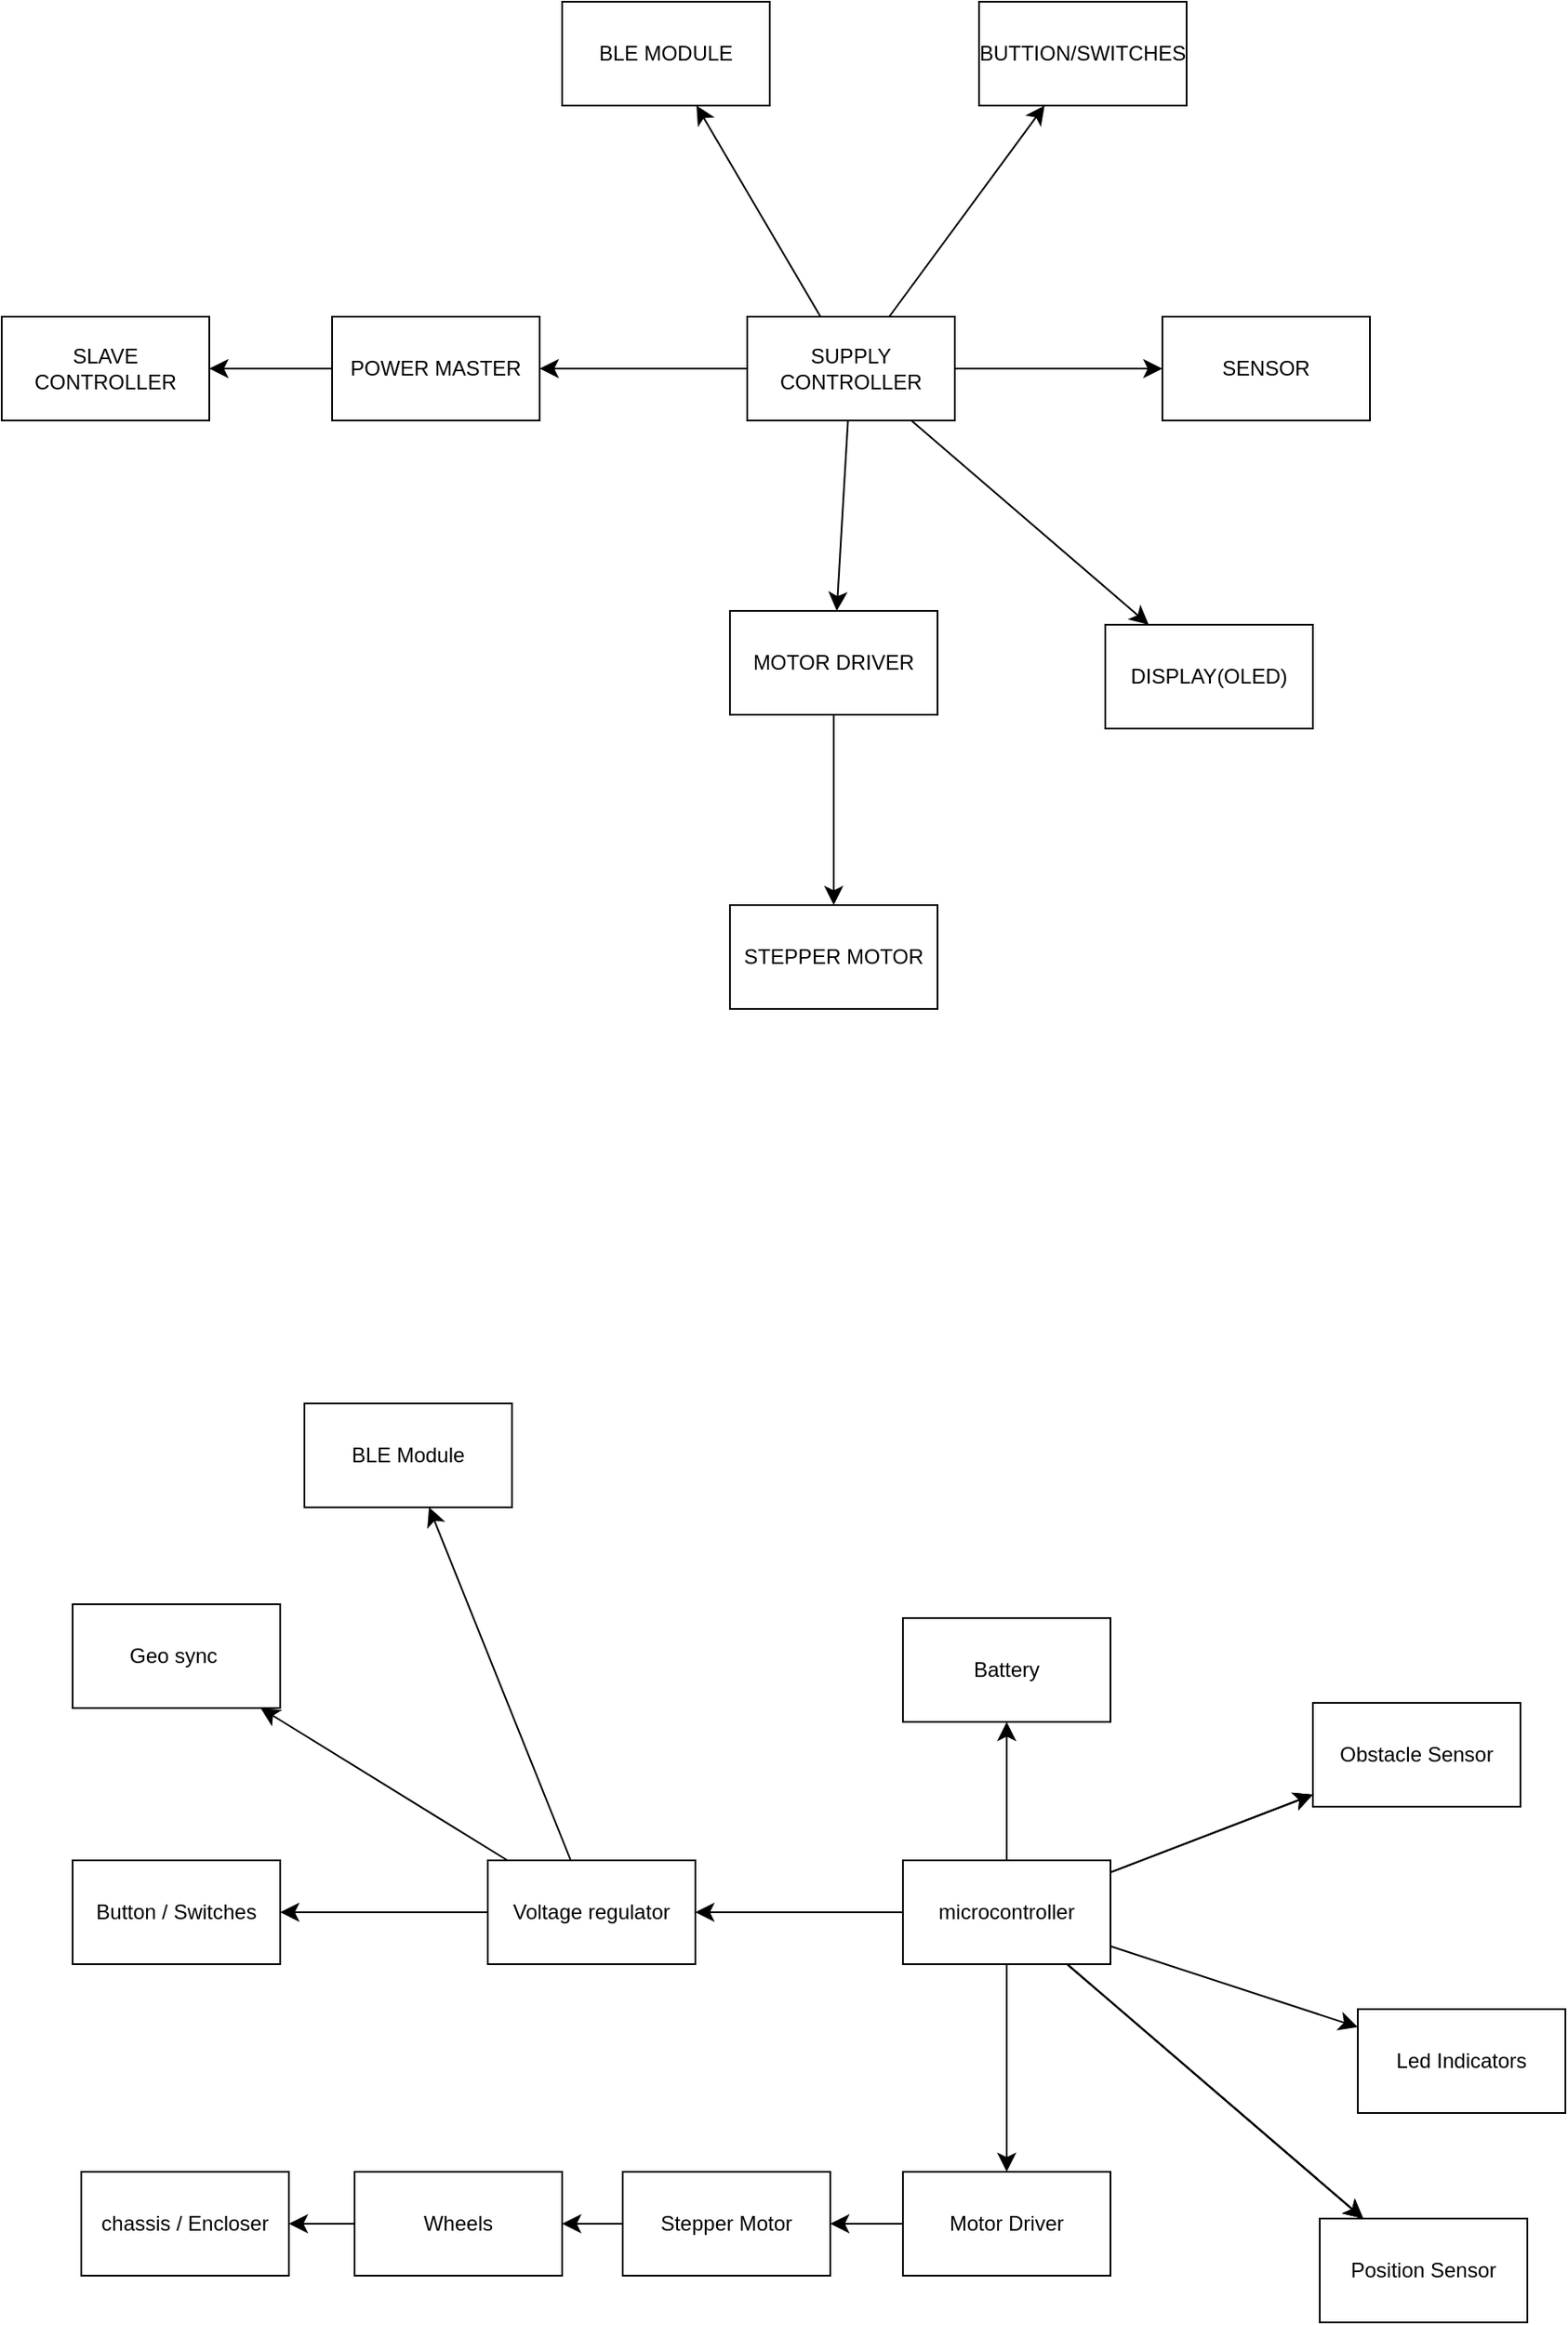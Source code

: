 <mxfile version="24.7.17">
  <diagram name="Page-1" id="tuAyIB1pYv4c18xsTQaW">
    <mxGraphModel dx="913" dy="1008" grid="0" gridSize="10" guides="1" tooltips="1" connect="1" arrows="1" fold="1" page="0" pageScale="1" pageWidth="850" pageHeight="1100" math="0" shadow="0">
      <root>
        <mxCell id="0" />
        <mxCell id="1" parent="0" />
        <mxCell id="XWCcUxPDVdR3ttTLJ3rh-3" value="" style="edgeStyle=none;curved=1;rounded=0;orthogonalLoop=1;jettySize=auto;html=1;fontSize=12;startSize=8;endSize=8;" edge="1" parent="1" source="XWCcUxPDVdR3ttTLJ3rh-1" target="XWCcUxPDVdR3ttTLJ3rh-17">
          <mxGeometry relative="1" as="geometry">
            <mxPoint x="56" y="200" as="targetPoint" />
          </mxGeometry>
        </mxCell>
        <mxCell id="XWCcUxPDVdR3ttTLJ3rh-5" value="" style="edgeStyle=none;curved=1;rounded=0;orthogonalLoop=1;jettySize=auto;html=1;fontSize=12;startSize=8;endSize=8;" edge="1" parent="1" source="XWCcUxPDVdR3ttTLJ3rh-1" target="XWCcUxPDVdR3ttTLJ3rh-4">
          <mxGeometry relative="1" as="geometry" />
        </mxCell>
        <mxCell id="XWCcUxPDVdR3ttTLJ3rh-7" value="" style="edgeStyle=none;curved=1;rounded=0;orthogonalLoop=1;jettySize=auto;html=1;fontSize=12;startSize=8;endSize=8;" edge="1" parent="1" source="XWCcUxPDVdR3ttTLJ3rh-1" target="XWCcUxPDVdR3ttTLJ3rh-6">
          <mxGeometry relative="1" as="geometry" />
        </mxCell>
        <mxCell id="XWCcUxPDVdR3ttTLJ3rh-9" value="" style="edgeStyle=none;curved=1;rounded=0;orthogonalLoop=1;jettySize=auto;html=1;fontSize=12;startSize=8;endSize=8;" edge="1" parent="1" source="XWCcUxPDVdR3ttTLJ3rh-1" target="XWCcUxPDVdR3ttTLJ3rh-8">
          <mxGeometry relative="1" as="geometry" />
        </mxCell>
        <mxCell id="XWCcUxPDVdR3ttTLJ3rh-11" value="" style="edgeStyle=none;curved=1;rounded=0;orthogonalLoop=1;jettySize=auto;html=1;fontSize=12;startSize=8;endSize=8;" edge="1" parent="1" source="XWCcUxPDVdR3ttTLJ3rh-1" target="XWCcUxPDVdR3ttTLJ3rh-10">
          <mxGeometry relative="1" as="geometry" />
        </mxCell>
        <mxCell id="XWCcUxPDVdR3ttTLJ3rh-13" value="" style="edgeStyle=none;curved=1;rounded=0;orthogonalLoop=1;jettySize=auto;html=1;fontSize=12;startSize=8;endSize=8;" edge="1" parent="1" source="XWCcUxPDVdR3ttTLJ3rh-1" target="XWCcUxPDVdR3ttTLJ3rh-12">
          <mxGeometry relative="1" as="geometry" />
        </mxCell>
        <mxCell id="XWCcUxPDVdR3ttTLJ3rh-1" value="SUPPLY CONTROLLER" style="rounded=0;whiteSpace=wrap;html=1;" vertex="1" parent="1">
          <mxGeometry x="140" y="170" width="120" height="60" as="geometry" />
        </mxCell>
        <mxCell id="XWCcUxPDVdR3ttTLJ3rh-2" value="SLAVE CONTROLLER" style="rounded=0;whiteSpace=wrap;html=1;" vertex="1" parent="1">
          <mxGeometry x="-291" y="170" width="120" height="60" as="geometry" />
        </mxCell>
        <mxCell id="XWCcUxPDVdR3ttTLJ3rh-4" value="BUTTION/SWITCHES" style="whiteSpace=wrap;html=1;rounded=0;" vertex="1" parent="1">
          <mxGeometry x="274" y="-12" width="120" height="60" as="geometry" />
        </mxCell>
        <mxCell id="XWCcUxPDVdR3ttTLJ3rh-6" value="BLE MODULE" style="rounded=0;whiteSpace=wrap;html=1;" vertex="1" parent="1">
          <mxGeometry x="33" y="-12" width="120" height="60" as="geometry" />
        </mxCell>
        <mxCell id="XWCcUxPDVdR3ttTLJ3rh-8" value="SENSOR" style="rounded=0;whiteSpace=wrap;html=1;" vertex="1" parent="1">
          <mxGeometry x="380" y="170" width="120" height="60" as="geometry" />
        </mxCell>
        <mxCell id="XWCcUxPDVdR3ttTLJ3rh-10" value="DISPLAY(OLED)" style="rounded=0;whiteSpace=wrap;html=1;" vertex="1" parent="1">
          <mxGeometry x="347" y="348" width="120" height="60" as="geometry" />
        </mxCell>
        <mxCell id="XWCcUxPDVdR3ttTLJ3rh-15" value="" style="edgeStyle=none;curved=1;rounded=0;orthogonalLoop=1;jettySize=auto;html=1;fontSize=12;startSize=8;endSize=8;" edge="1" parent="1" source="XWCcUxPDVdR3ttTLJ3rh-12" target="XWCcUxPDVdR3ttTLJ3rh-14">
          <mxGeometry relative="1" as="geometry" />
        </mxCell>
        <mxCell id="XWCcUxPDVdR3ttTLJ3rh-12" value="MOTOR DRIVER" style="whiteSpace=wrap;html=1;rounded=0;" vertex="1" parent="1">
          <mxGeometry x="130" y="340" width="120" height="60" as="geometry" />
        </mxCell>
        <mxCell id="XWCcUxPDVdR3ttTLJ3rh-14" value="STEPPER MOTOR" style="whiteSpace=wrap;html=1;rounded=0;" vertex="1" parent="1">
          <mxGeometry x="130" y="510" width="120" height="60" as="geometry" />
        </mxCell>
        <mxCell id="XWCcUxPDVdR3ttTLJ3rh-16" style="edgeStyle=none;curved=1;rounded=0;orthogonalLoop=1;jettySize=auto;html=1;entryX=0;entryY=0.5;entryDx=0;entryDy=0;fontSize=12;startSize=8;endSize=8;" edge="1" parent="1" source="XWCcUxPDVdR3ttTLJ3rh-12" target="XWCcUxPDVdR3ttTLJ3rh-12">
          <mxGeometry relative="1" as="geometry" />
        </mxCell>
        <mxCell id="XWCcUxPDVdR3ttTLJ3rh-19" style="edgeStyle=none;curved=1;rounded=0;orthogonalLoop=1;jettySize=auto;html=1;fontSize=12;startSize=8;endSize=8;" edge="1" parent="1" source="XWCcUxPDVdR3ttTLJ3rh-17" target="XWCcUxPDVdR3ttTLJ3rh-2">
          <mxGeometry relative="1" as="geometry" />
        </mxCell>
        <mxCell id="XWCcUxPDVdR3ttTLJ3rh-17" value="POWER MASTER" style="whiteSpace=wrap;html=1;rounded=0;" vertex="1" parent="1">
          <mxGeometry x="-100" y="170" width="120" height="60" as="geometry" />
        </mxCell>
        <mxCell id="XWCcUxPDVdR3ttTLJ3rh-23" value="" style="edgeStyle=none;curved=1;rounded=0;orthogonalLoop=1;jettySize=auto;html=1;fontSize=12;startSize=8;endSize=8;" edge="1" parent="1" source="XWCcUxPDVdR3ttTLJ3rh-21" target="XWCcUxPDVdR3ttTLJ3rh-22">
          <mxGeometry relative="1" as="geometry" />
        </mxCell>
        <mxCell id="XWCcUxPDVdR3ttTLJ3rh-25" value="" style="edgeStyle=none;curved=1;rounded=0;orthogonalLoop=1;jettySize=auto;html=1;fontSize=12;startSize=8;endSize=8;" edge="1" parent="1" source="XWCcUxPDVdR3ttTLJ3rh-21" target="XWCcUxPDVdR3ttTLJ3rh-24">
          <mxGeometry relative="1" as="geometry" />
        </mxCell>
        <mxCell id="XWCcUxPDVdR3ttTLJ3rh-26" value="" style="edgeStyle=none;curved=1;rounded=0;orthogonalLoop=1;jettySize=auto;html=1;fontSize=12;startSize=8;endSize=8;" edge="1" parent="1" source="XWCcUxPDVdR3ttTLJ3rh-21" target="XWCcUxPDVdR3ttTLJ3rh-24">
          <mxGeometry relative="1" as="geometry" />
        </mxCell>
        <mxCell id="XWCcUxPDVdR3ttTLJ3rh-28" value="" style="edgeStyle=none;curved=1;rounded=0;orthogonalLoop=1;jettySize=auto;html=1;fontSize=12;startSize=8;endSize=8;" edge="1" parent="1" source="XWCcUxPDVdR3ttTLJ3rh-21" target="XWCcUxPDVdR3ttTLJ3rh-27">
          <mxGeometry relative="1" as="geometry" />
        </mxCell>
        <mxCell id="XWCcUxPDVdR3ttTLJ3rh-29" value="" style="edgeStyle=none;curved=1;rounded=0;orthogonalLoop=1;jettySize=auto;html=1;fontSize=12;startSize=8;endSize=8;" edge="1" parent="1" source="XWCcUxPDVdR3ttTLJ3rh-21" target="XWCcUxPDVdR3ttTLJ3rh-27">
          <mxGeometry relative="1" as="geometry" />
        </mxCell>
        <mxCell id="XWCcUxPDVdR3ttTLJ3rh-30" value="" style="edgeStyle=none;curved=1;rounded=0;orthogonalLoop=1;jettySize=auto;html=1;fontSize=12;startSize=8;endSize=8;" edge="1" parent="1" source="XWCcUxPDVdR3ttTLJ3rh-21" target="XWCcUxPDVdR3ttTLJ3rh-27">
          <mxGeometry relative="1" as="geometry" />
        </mxCell>
        <mxCell id="XWCcUxPDVdR3ttTLJ3rh-32" value="" style="edgeStyle=none;curved=1;rounded=0;orthogonalLoop=1;jettySize=auto;html=1;fontSize=12;startSize=8;endSize=8;" edge="1" parent="1" source="XWCcUxPDVdR3ttTLJ3rh-21" target="XWCcUxPDVdR3ttTLJ3rh-31">
          <mxGeometry relative="1" as="geometry" />
        </mxCell>
        <mxCell id="XWCcUxPDVdR3ttTLJ3rh-34" value="" style="edgeStyle=none;curved=1;rounded=0;orthogonalLoop=1;jettySize=auto;html=1;fontSize=12;startSize=8;endSize=8;" edge="1" parent="1" source="XWCcUxPDVdR3ttTLJ3rh-21" target="XWCcUxPDVdR3ttTLJ3rh-33">
          <mxGeometry relative="1" as="geometry" />
        </mxCell>
        <mxCell id="XWCcUxPDVdR3ttTLJ3rh-42" value="" style="edgeStyle=none;curved=1;rounded=0;orthogonalLoop=1;jettySize=auto;html=1;fontSize=12;startSize=8;endSize=8;" edge="1" parent="1" source="XWCcUxPDVdR3ttTLJ3rh-21" target="XWCcUxPDVdR3ttTLJ3rh-41">
          <mxGeometry relative="1" as="geometry" />
        </mxCell>
        <mxCell id="XWCcUxPDVdR3ttTLJ3rh-21" value="microcontroller" style="rounded=0;whiteSpace=wrap;html=1;" vertex="1" parent="1">
          <mxGeometry x="230" y="1062" width="120" height="60" as="geometry" />
        </mxCell>
        <mxCell id="XWCcUxPDVdR3ttTLJ3rh-22" value="Battery" style="rounded=0;whiteSpace=wrap;html=1;" vertex="1" parent="1">
          <mxGeometry x="230" y="922" width="120" height="60" as="geometry" />
        </mxCell>
        <mxCell id="XWCcUxPDVdR3ttTLJ3rh-24" value="Obstacle Sensor" style="whiteSpace=wrap;html=1;rounded=0;" vertex="1" parent="1">
          <mxGeometry x="467" y="971" width="120" height="60" as="geometry" />
        </mxCell>
        <mxCell id="XWCcUxPDVdR3ttTLJ3rh-27" value="Position Sensor" style="rounded=0;whiteSpace=wrap;html=1;" vertex="1" parent="1">
          <mxGeometry x="471" y="1269" width="120" height="60" as="geometry" />
        </mxCell>
        <mxCell id="XWCcUxPDVdR3ttTLJ3rh-31" value="Led Indicators" style="whiteSpace=wrap;html=1;rounded=0;" vertex="1" parent="1">
          <mxGeometry x="493" y="1148" width="120" height="60" as="geometry" />
        </mxCell>
        <mxCell id="XWCcUxPDVdR3ttTLJ3rh-36" value="" style="edgeStyle=none;curved=1;rounded=0;orthogonalLoop=1;jettySize=auto;html=1;fontSize=12;startSize=8;endSize=8;" edge="1" parent="1" source="XWCcUxPDVdR3ttTLJ3rh-33" target="XWCcUxPDVdR3ttTLJ3rh-35">
          <mxGeometry relative="1" as="geometry" />
        </mxCell>
        <mxCell id="XWCcUxPDVdR3ttTLJ3rh-33" value="Motor Driver" style="rounded=0;whiteSpace=wrap;html=1;" vertex="1" parent="1">
          <mxGeometry x="230" y="1242" width="120" height="60" as="geometry" />
        </mxCell>
        <mxCell id="XWCcUxPDVdR3ttTLJ3rh-38" value="" style="edgeStyle=none;curved=1;rounded=0;orthogonalLoop=1;jettySize=auto;html=1;fontSize=12;startSize=8;endSize=8;" edge="1" parent="1" source="XWCcUxPDVdR3ttTLJ3rh-35" target="XWCcUxPDVdR3ttTLJ3rh-37">
          <mxGeometry relative="1" as="geometry" />
        </mxCell>
        <mxCell id="XWCcUxPDVdR3ttTLJ3rh-35" value="Stepper Motor" style="rounded=0;whiteSpace=wrap;html=1;" vertex="1" parent="1">
          <mxGeometry x="68" y="1242" width="120" height="60" as="geometry" />
        </mxCell>
        <mxCell id="XWCcUxPDVdR3ttTLJ3rh-40" value="" style="edgeStyle=none;curved=1;rounded=0;orthogonalLoop=1;jettySize=auto;html=1;fontSize=12;startSize=8;endSize=8;" edge="1" parent="1" source="XWCcUxPDVdR3ttTLJ3rh-37" target="XWCcUxPDVdR3ttTLJ3rh-39">
          <mxGeometry relative="1" as="geometry" />
        </mxCell>
        <mxCell id="XWCcUxPDVdR3ttTLJ3rh-37" value="Wheels" style="rounded=0;whiteSpace=wrap;html=1;" vertex="1" parent="1">
          <mxGeometry x="-87" y="1242" width="120" height="60" as="geometry" />
        </mxCell>
        <mxCell id="XWCcUxPDVdR3ttTLJ3rh-39" value="chassis / Encloser" style="whiteSpace=wrap;html=1;rounded=0;" vertex="1" parent="1">
          <mxGeometry x="-245" y="1242" width="120" height="60" as="geometry" />
        </mxCell>
        <mxCell id="XWCcUxPDVdR3ttTLJ3rh-44" value="" style="edgeStyle=none;curved=1;rounded=0;orthogonalLoop=1;jettySize=auto;html=1;fontSize=12;startSize=8;endSize=8;" edge="1" parent="1" source="XWCcUxPDVdR3ttTLJ3rh-41" target="XWCcUxPDVdR3ttTLJ3rh-43">
          <mxGeometry relative="1" as="geometry" />
        </mxCell>
        <mxCell id="XWCcUxPDVdR3ttTLJ3rh-46" value="" style="edgeStyle=none;curved=1;rounded=0;orthogonalLoop=1;jettySize=auto;html=1;fontSize=12;startSize=8;endSize=8;" edge="1" parent="1" source="XWCcUxPDVdR3ttTLJ3rh-41" target="XWCcUxPDVdR3ttTLJ3rh-45">
          <mxGeometry relative="1" as="geometry" />
        </mxCell>
        <mxCell id="XWCcUxPDVdR3ttTLJ3rh-48" value="" style="edgeStyle=none;curved=1;rounded=0;orthogonalLoop=1;jettySize=auto;html=1;fontSize=12;startSize=8;endSize=8;" edge="1" parent="1" source="XWCcUxPDVdR3ttTLJ3rh-41" target="XWCcUxPDVdR3ttTLJ3rh-47">
          <mxGeometry relative="1" as="geometry" />
        </mxCell>
        <mxCell id="XWCcUxPDVdR3ttTLJ3rh-41" value="Voltage regulator" style="whiteSpace=wrap;html=1;rounded=0;" vertex="1" parent="1">
          <mxGeometry x="-10" y="1062" width="120" height="60" as="geometry" />
        </mxCell>
        <mxCell id="XWCcUxPDVdR3ttTLJ3rh-43" value="Button / Switches" style="whiteSpace=wrap;html=1;rounded=0;" vertex="1" parent="1">
          <mxGeometry x="-250" y="1062" width="120" height="60" as="geometry" />
        </mxCell>
        <mxCell id="XWCcUxPDVdR3ttTLJ3rh-45" value="Geo sync&amp;nbsp;" style="whiteSpace=wrap;html=1;rounded=0;" vertex="1" parent="1">
          <mxGeometry x="-250" y="914" width="120" height="60" as="geometry" />
        </mxCell>
        <mxCell id="XWCcUxPDVdR3ttTLJ3rh-47" value="BLE Module" style="whiteSpace=wrap;html=1;rounded=0;" vertex="1" parent="1">
          <mxGeometry x="-116" y="798" width="120" height="60" as="geometry" />
        </mxCell>
      </root>
    </mxGraphModel>
  </diagram>
</mxfile>
